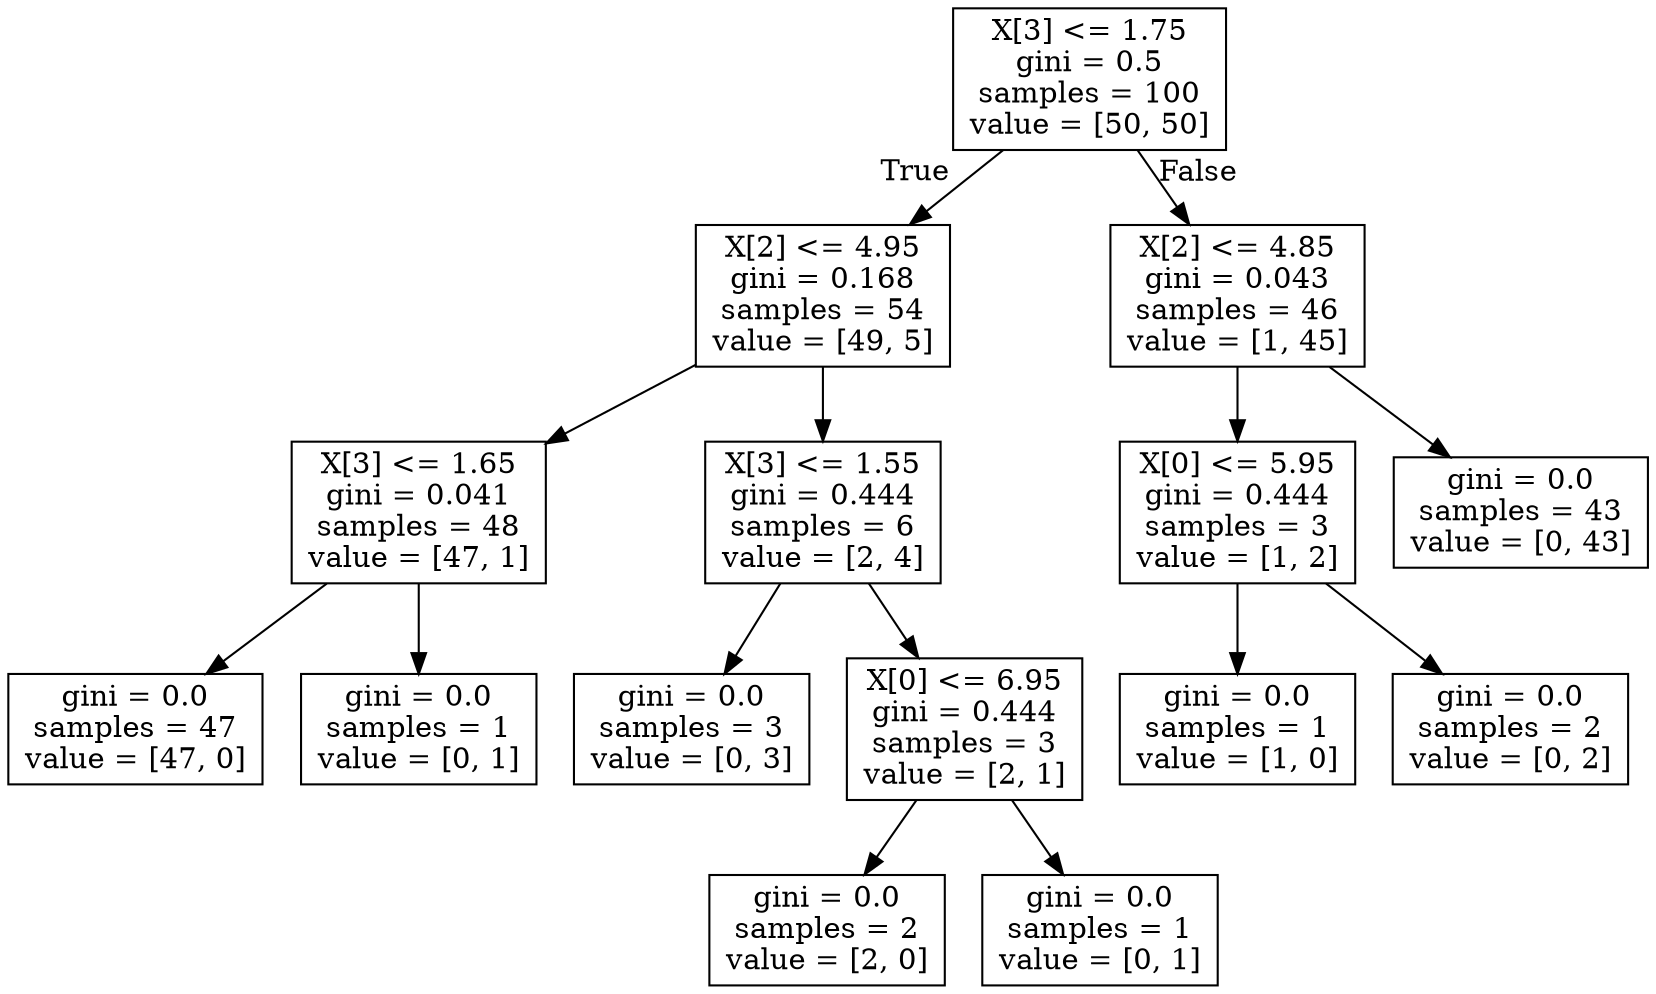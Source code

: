 digraph Tree {
node [shape=box] ;
0 [label="X[3] <= 1.75\ngini = 0.5\nsamples = 100\nvalue = [50, 50]"] ;
1 [label="X[2] <= 4.95\ngini = 0.168\nsamples = 54\nvalue = [49, 5]"] ;
0 -> 1 [labeldistance=2.5, labelangle=45, headlabel="True"] ;
2 [label="X[3] <= 1.65\ngini = 0.041\nsamples = 48\nvalue = [47, 1]"] ;
1 -> 2 ;
3 [label="gini = 0.0\nsamples = 47\nvalue = [47, 0]"] ;
2 -> 3 ;
4 [label="gini = 0.0\nsamples = 1\nvalue = [0, 1]"] ;
2 -> 4 ;
5 [label="X[3] <= 1.55\ngini = 0.444\nsamples = 6\nvalue = [2, 4]"] ;
1 -> 5 ;
6 [label="gini = 0.0\nsamples = 3\nvalue = [0, 3]"] ;
5 -> 6 ;
7 [label="X[0] <= 6.95\ngini = 0.444\nsamples = 3\nvalue = [2, 1]"] ;
5 -> 7 ;
8 [label="gini = 0.0\nsamples = 2\nvalue = [2, 0]"] ;
7 -> 8 ;
9 [label="gini = 0.0\nsamples = 1\nvalue = [0, 1]"] ;
7 -> 9 ;
10 [label="X[2] <= 4.85\ngini = 0.043\nsamples = 46\nvalue = [1, 45]"] ;
0 -> 10 [labeldistance=2.5, labelangle=-45, headlabel="False"] ;
11 [label="X[0] <= 5.95\ngini = 0.444\nsamples = 3\nvalue = [1, 2]"] ;
10 -> 11 ;
12 [label="gini = 0.0\nsamples = 1\nvalue = [1, 0]"] ;
11 -> 12 ;
13 [label="gini = 0.0\nsamples = 2\nvalue = [0, 2]"] ;
11 -> 13 ;
14 [label="gini = 0.0\nsamples = 43\nvalue = [0, 43]"] ;
10 -> 14 ;
}
